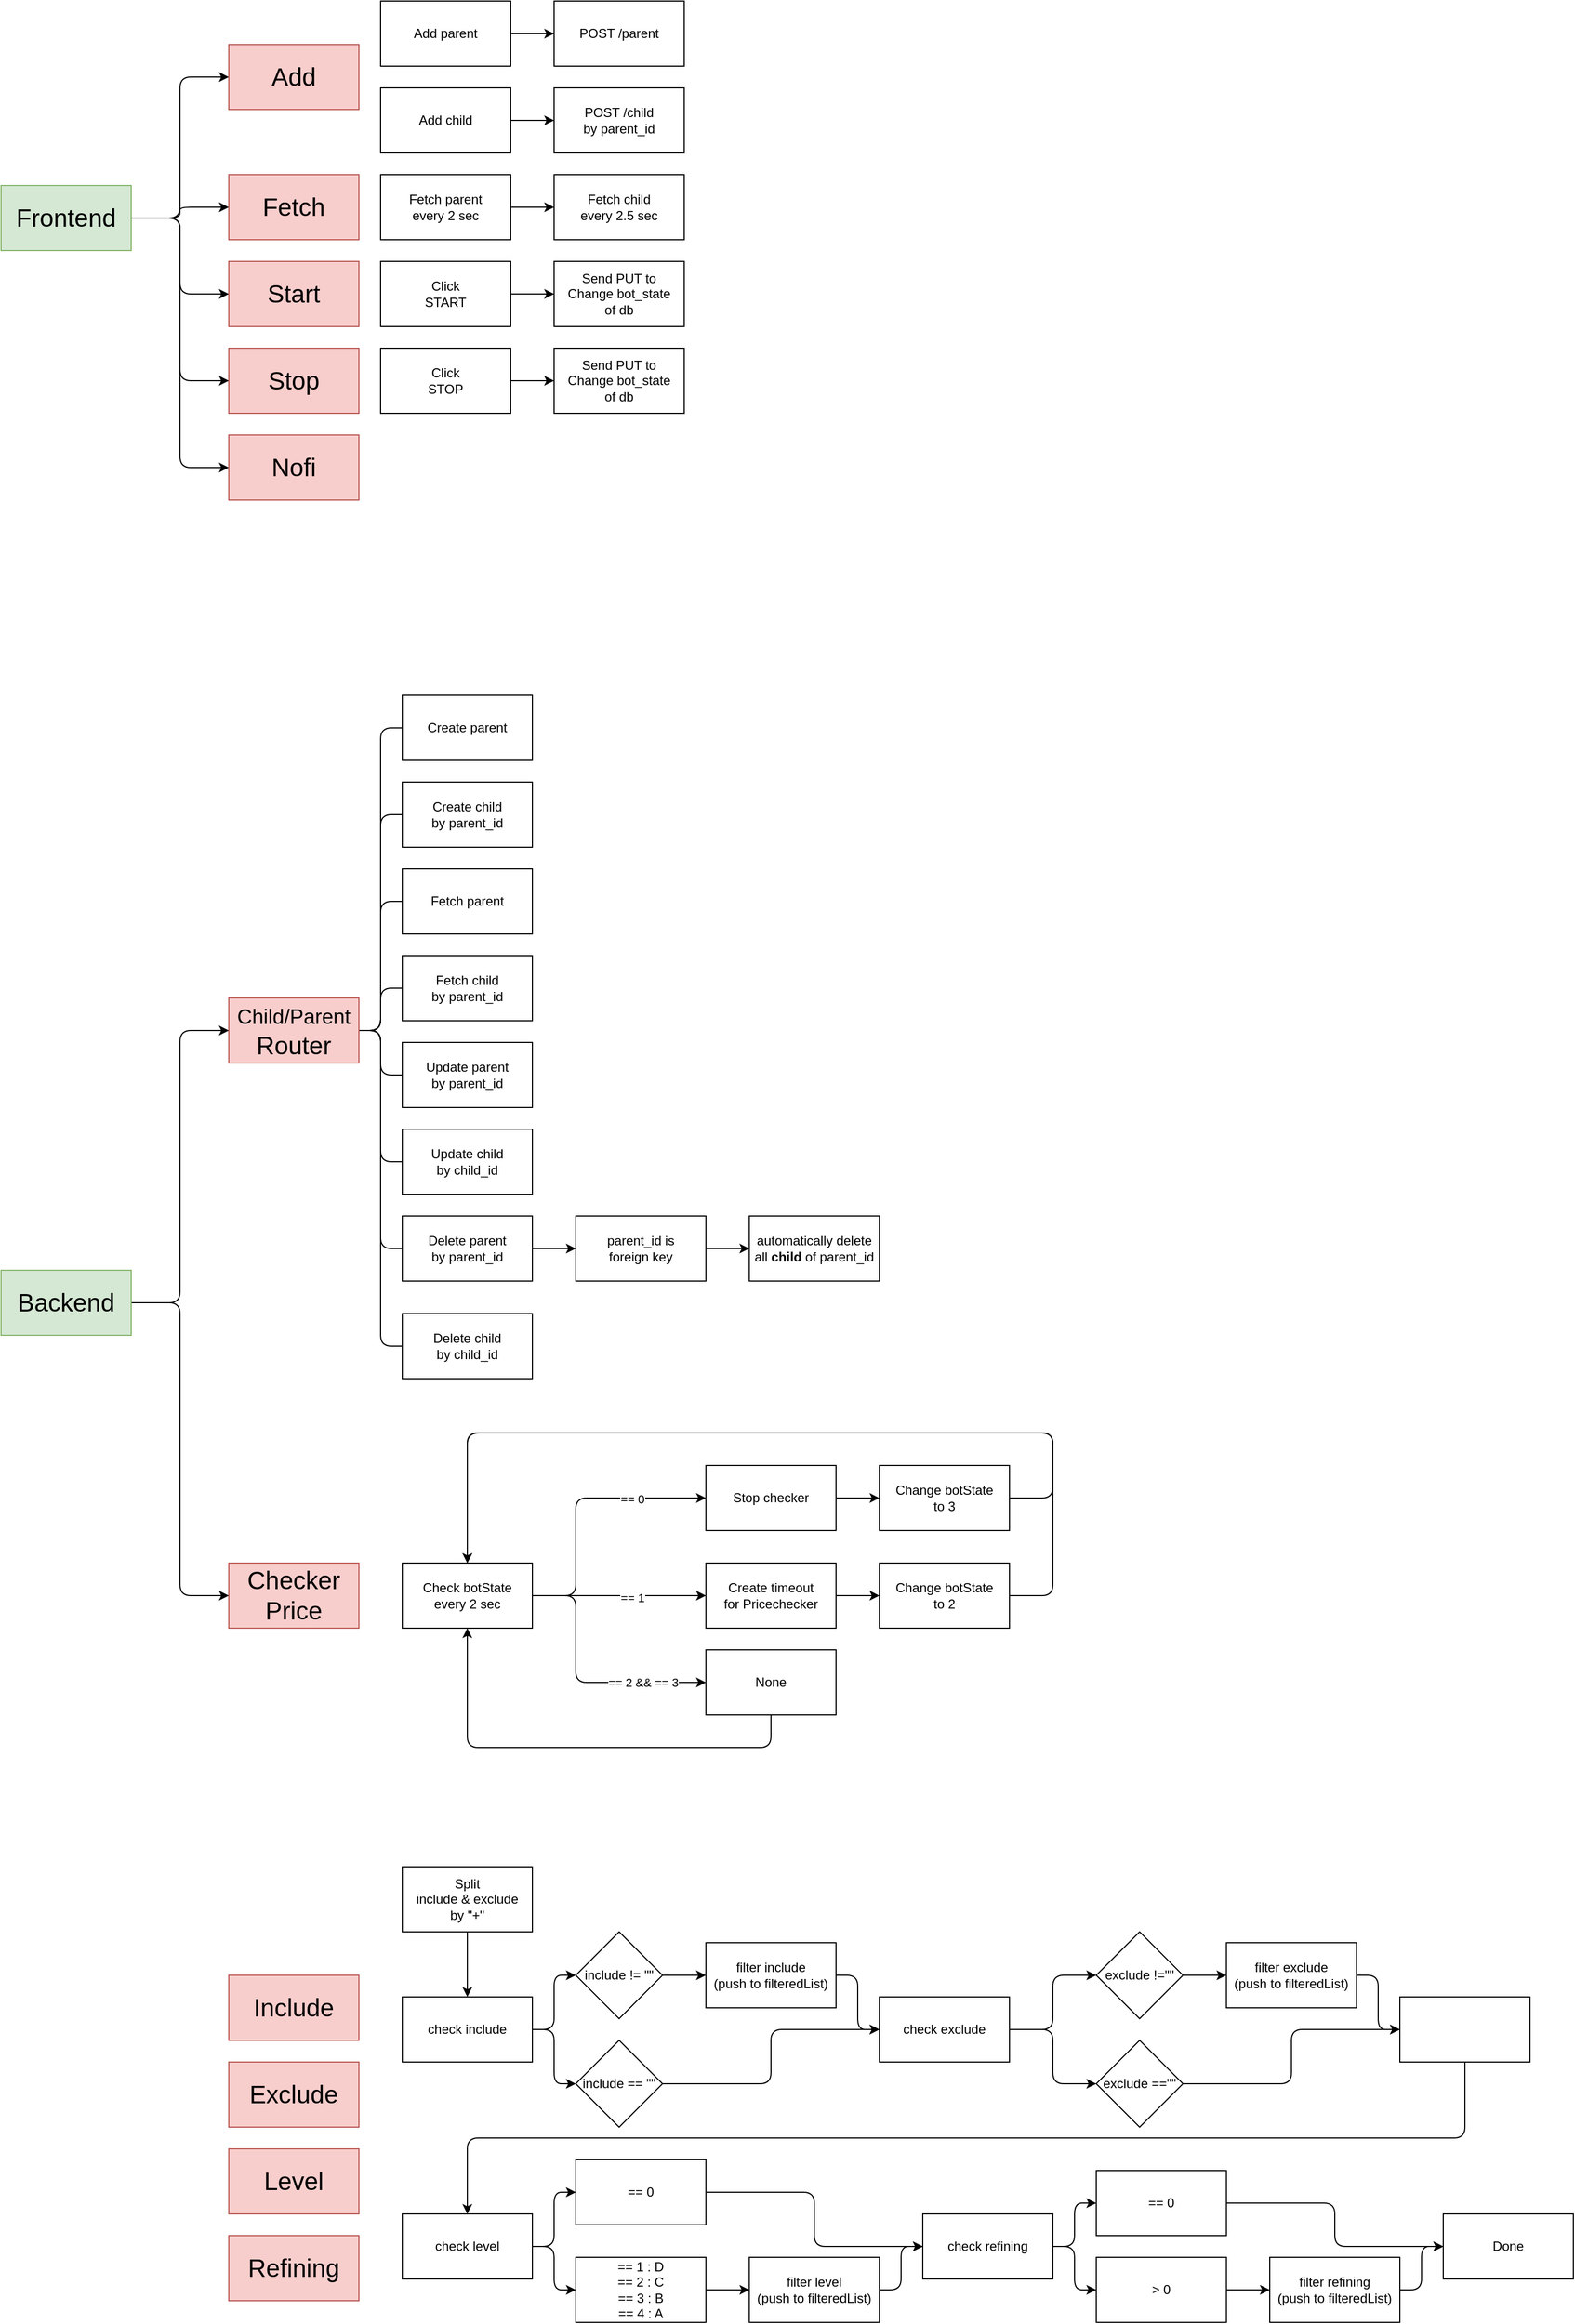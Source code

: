 <mxfile>
    <diagram id="gCZHwYNPTszSSE4XXJvn" name="Page-1">
        <mxGraphModel dx="1497" dy="626" grid="1" gridSize="10" guides="1" tooltips="1" connect="1" arrows="1" fold="1" page="1" pageScale="1" pageWidth="827" pageHeight="1169" math="0" shadow="0">
            <root>
                <mxCell id="0"/>
                <mxCell id="1" parent="0"/>
                <mxCell id="136" value="" style="edgeStyle=none;html=1;" parent="1" source="2" target="135" edge="1">
                    <mxGeometry relative="1" as="geometry"/>
                </mxCell>
                <mxCell id="2" value="Add child" style="rounded=0;whiteSpace=wrap;html=1;" parent="1" vertex="1">
                    <mxGeometry x="60" y="330" width="120" height="60" as="geometry"/>
                </mxCell>
                <mxCell id="11" value="Add" style="text;html=1;strokeColor=#b85450;fillColor=#f8cecc;align=center;verticalAlign=middle;whiteSpace=wrap;rounded=0;fontSize=23;" parent="1" vertex="1">
                    <mxGeometry x="-80" y="290" width="120" height="60" as="geometry"/>
                </mxCell>
                <mxCell id="23" value="Fetch" style="text;html=1;strokeColor=#b85450;fillColor=#f8cecc;align=center;verticalAlign=middle;whiteSpace=wrap;rounded=0;fontSize=23;" parent="1" vertex="1">
                    <mxGeometry x="-80" y="410" width="120" height="60" as="geometry"/>
                </mxCell>
                <mxCell id="26" style="edgeStyle=none;html=1;entryX=0;entryY=0.5;entryDx=0;entryDy=0;fontSize=12;" parent="1" source="24" target="25" edge="1">
                    <mxGeometry relative="1" as="geometry"/>
                </mxCell>
                <mxCell id="24" value="Click &lt;br&gt;START" style="rounded=0;whiteSpace=wrap;html=1;fontSize=12;" parent="1" vertex="1">
                    <mxGeometry x="60" y="490" width="120" height="60" as="geometry"/>
                </mxCell>
                <mxCell id="25" value="Send PUT to&lt;br style=&quot;border-color: var(--border-color);&quot;&gt;Change bot_state&lt;br&gt;of db" style="rounded=0;whiteSpace=wrap;html=1;fontSize=12;" parent="1" vertex="1">
                    <mxGeometry x="220" y="490" width="120" height="60" as="geometry"/>
                </mxCell>
                <mxCell id="46" value="" style="edgeStyle=orthogonalEdgeStyle;rounded=0;html=1;fontSize=12;" parent="1" source="32" target="45" edge="1">
                    <mxGeometry relative="1" as="geometry"/>
                </mxCell>
                <mxCell id="32" value="Click&lt;br&gt;STOP" style="rounded=0;whiteSpace=wrap;html=1;fontSize=12;" parent="1" vertex="1">
                    <mxGeometry x="60" y="570" width="120" height="60" as="geometry"/>
                </mxCell>
                <mxCell id="130" value="" style="edgeStyle=none;html=1;" parent="1" source="34" target="128" edge="1">
                    <mxGeometry relative="1" as="geometry"/>
                </mxCell>
                <mxCell id="34" value="Fetch parent&lt;br&gt;every 2 sec" style="rounded=0;whiteSpace=wrap;html=1;fontSize=12;" parent="1" vertex="1">
                    <mxGeometry x="60" y="410" width="120" height="60" as="geometry"/>
                </mxCell>
                <mxCell id="44" value="Start" style="text;html=1;strokeColor=#b85450;fillColor=#f8cecc;align=center;verticalAlign=middle;whiteSpace=wrap;rounded=0;fontSize=23;" parent="1" vertex="1">
                    <mxGeometry x="-80" y="490" width="120" height="60" as="geometry"/>
                </mxCell>
                <mxCell id="45" value="Send PUT to&lt;br&gt;Change bot_state&lt;br&gt;of db" style="rounded=0;whiteSpace=wrap;html=1;fontSize=12;" parent="1" vertex="1">
                    <mxGeometry x="220" y="570" width="120" height="60" as="geometry"/>
                </mxCell>
                <mxCell id="51" value="Stop" style="text;html=1;strokeColor=#b85450;fillColor=#f8cecc;align=center;verticalAlign=middle;whiteSpace=wrap;rounded=0;fontSize=23;" parent="1" vertex="1">
                    <mxGeometry x="-80" y="570" width="120" height="60" as="geometry"/>
                </mxCell>
                <mxCell id="75" style="edgeStyle=orthogonalEdgeStyle;html=1;exitX=1;exitY=0.5;exitDx=0;exitDy=0;entryX=0;entryY=0.5;entryDx=0;entryDy=0;endArrow=none;endFill=0;" parent="1" source="59" target="73" edge="1">
                    <mxGeometry relative="1" as="geometry"/>
                </mxCell>
                <mxCell id="76" style="edgeStyle=orthogonalEdgeStyle;html=1;exitX=1;exitY=0.5;exitDx=0;exitDy=0;entryX=0;entryY=0.5;entryDx=0;entryDy=0;endArrow=none;endFill=0;" parent="1" source="59" target="74" edge="1">
                    <mxGeometry relative="1" as="geometry"/>
                </mxCell>
                <mxCell id="80" style="edgeStyle=orthogonalEdgeStyle;html=1;exitX=1;exitY=0.5;exitDx=0;exitDy=0;entryX=0;entryY=0.5;entryDx=0;entryDy=0;endArrow=none;endFill=0;" parent="1" source="59" target="77" edge="1">
                    <mxGeometry relative="1" as="geometry"/>
                </mxCell>
                <mxCell id="81" style="edgeStyle=orthogonalEdgeStyle;html=1;exitX=1;exitY=0.5;exitDx=0;exitDy=0;entryX=0;entryY=0.5;entryDx=0;entryDy=0;endArrow=none;endFill=0;" parent="1" source="59" target="78" edge="1">
                    <mxGeometry relative="1" as="geometry"/>
                </mxCell>
                <mxCell id="148" style="edgeStyle=orthogonalEdgeStyle;html=1;exitX=1;exitY=0.5;exitDx=0;exitDy=0;entryX=0;entryY=0.5;entryDx=0;entryDy=0;endArrow=none;endFill=0;" parent="1" source="59" target="147" edge="1">
                    <mxGeometry relative="1" as="geometry"/>
                </mxCell>
                <mxCell id="150" style="edgeStyle=orthogonalEdgeStyle;html=1;exitX=1;exitY=0.5;exitDx=0;exitDy=0;entryX=0;entryY=0.5;entryDx=0;entryDy=0;endArrow=none;endFill=0;" parent="1" source="59" target="149" edge="1">
                    <mxGeometry relative="1" as="geometry"/>
                </mxCell>
                <mxCell id="153" style="edgeStyle=orthogonalEdgeStyle;html=1;exitX=1;exitY=0.5;exitDx=0;exitDy=0;entryX=0;entryY=0.5;entryDx=0;entryDy=0;endArrow=none;endFill=0;" parent="1" source="59" target="152" edge="1">
                    <mxGeometry relative="1" as="geometry"/>
                </mxCell>
                <mxCell id="154" style="edgeStyle=orthogonalEdgeStyle;html=1;exitX=1;exitY=0.5;exitDx=0;exitDy=0;entryX=0;entryY=0.5;entryDx=0;entryDy=0;endArrow=none;endFill=0;" parent="1" source="59" target="151" edge="1">
                    <mxGeometry relative="1" as="geometry"/>
                </mxCell>
                <mxCell id="59" value="&lt;font style=&quot;font-size: 19px;&quot;&gt;Child/Parent&lt;br&gt;&lt;/font&gt;Router" style="text;html=1;strokeColor=#b85450;fillColor=#f8cecc;align=center;verticalAlign=middle;whiteSpace=wrap;rounded=0;fontSize=23;" parent="1" vertex="1">
                    <mxGeometry x="-80" y="1169" width="120" height="60" as="geometry"/>
                </mxCell>
                <mxCell id="73" value="Update parent&lt;br&gt;by parent_id" style="rounded=0;whiteSpace=wrap;html=1;fontSize=12;" parent="1" vertex="1">
                    <mxGeometry x="80" y="1210" width="120" height="60" as="geometry"/>
                </mxCell>
                <mxCell id="74" value="Update child&lt;br&gt;by child_id" style="rounded=0;whiteSpace=wrap;html=1;fontSize=12;" parent="1" vertex="1">
                    <mxGeometry x="80" y="1290" width="120" height="60" as="geometry"/>
                </mxCell>
                <mxCell id="88" value="" style="edgeStyle=orthogonalEdgeStyle;html=1;endArrow=classic;endFill=1;" parent="1" source="77" target="87" edge="1">
                    <mxGeometry relative="1" as="geometry"/>
                </mxCell>
                <mxCell id="77" value="Delete parent&lt;br&gt;by parent_id" style="rounded=0;whiteSpace=wrap;html=1;fontSize=12;" parent="1" vertex="1">
                    <mxGeometry x="80" y="1370" width="120" height="60" as="geometry"/>
                </mxCell>
                <mxCell id="78" value="Delete child&lt;br&gt;by child_id" style="rounded=0;whiteSpace=wrap;html=1;fontSize=12;" parent="1" vertex="1">
                    <mxGeometry x="80" y="1460" width="120" height="60" as="geometry"/>
                </mxCell>
                <mxCell id="102" style="edgeStyle=orthogonalEdgeStyle;html=1;exitX=1;exitY=0.5;exitDx=0;exitDy=0;entryX=0;entryY=0.5;entryDx=0;entryDy=0;" parent="1" source="87" target="101" edge="1">
                    <mxGeometry relative="1" as="geometry"/>
                </mxCell>
                <mxCell id="87" value="parent_id is &lt;br&gt;foreign key" style="rounded=0;whiteSpace=wrap;html=1;fontSize=12;" parent="1" vertex="1">
                    <mxGeometry x="240" y="1370" width="120" height="60" as="geometry"/>
                </mxCell>
                <mxCell id="101" value="automatically delete&lt;br&gt;all &lt;b&gt;child &lt;/b&gt;of parent_id" style="rounded=0;whiteSpace=wrap;html=1;fontSize=12;" parent="1" vertex="1">
                    <mxGeometry x="400" y="1370" width="120" height="60" as="geometry"/>
                </mxCell>
                <mxCell id="103" value="Checker&lt;br&gt;Price" style="text;html=1;strokeColor=#b85450;fillColor=#f8cecc;align=center;verticalAlign=middle;whiteSpace=wrap;rounded=0;fontSize=23;" parent="1" vertex="1">
                    <mxGeometry x="-80" y="1690" width="120" height="60" as="geometry"/>
                </mxCell>
                <mxCell id="108" style="edgeStyle=orthogonalEdgeStyle;html=1;exitX=1;exitY=0.5;exitDx=0;exitDy=0;entryX=0;entryY=0.5;entryDx=0;entryDy=0;" parent="1" source="104" target="105" edge="1">
                    <mxGeometry relative="1" as="geometry">
                        <Array as="points">
                            <mxPoint x="240" y="1720"/>
                            <mxPoint x="240" y="1630"/>
                        </Array>
                    </mxGeometry>
                </mxCell>
                <mxCell id="112" value="== 0" style="edgeLabel;html=1;align=center;verticalAlign=middle;resizable=0;points=[];" parent="108" vertex="1" connectable="0">
                    <mxGeometry x="0.45" y="-1" relative="1" as="geometry">
                        <mxPoint as="offset"/>
                    </mxGeometry>
                </mxCell>
                <mxCell id="109" style="edgeStyle=orthogonalEdgeStyle;html=1;exitX=1;exitY=0.5;exitDx=0;exitDy=0;entryX=0;entryY=0.5;entryDx=0;entryDy=0;" parent="1" source="104" target="106" edge="1">
                    <mxGeometry relative="1" as="geometry">
                        <Array as="points">
                            <mxPoint x="270" y="1720"/>
                            <mxPoint x="270" y="1720"/>
                        </Array>
                    </mxGeometry>
                </mxCell>
                <mxCell id="111" value="== 1" style="edgeLabel;html=1;align=center;verticalAlign=middle;resizable=0;points=[];" parent="109" vertex="1" connectable="0">
                    <mxGeometry x="0.15" y="-2" relative="1" as="geometry">
                        <mxPoint as="offset"/>
                    </mxGeometry>
                </mxCell>
                <mxCell id="110" style="edgeStyle=orthogonalEdgeStyle;html=1;exitX=1;exitY=0.5;exitDx=0;exitDy=0;entryX=0;entryY=0.5;entryDx=0;entryDy=0;" parent="1" source="104" target="107" edge="1">
                    <mxGeometry relative="1" as="geometry">
                        <Array as="points">
                            <mxPoint x="240" y="1720"/>
                            <mxPoint x="240" y="1800"/>
                        </Array>
                    </mxGeometry>
                </mxCell>
                <mxCell id="114" value="== 2 &amp;amp;&amp;amp; == 3" style="edgeLabel;html=1;align=center;verticalAlign=middle;resizable=0;points=[];" parent="110" vertex="1" connectable="0">
                    <mxGeometry x="0.439" relative="1" as="geometry">
                        <mxPoint x="9" as="offset"/>
                    </mxGeometry>
                </mxCell>
                <mxCell id="104" value="Check botState&lt;br&gt;every 2 sec" style="rounded=0;whiteSpace=wrap;html=1;fontSize=12;" parent="1" vertex="1">
                    <mxGeometry x="80" y="1690" width="120" height="60" as="geometry"/>
                </mxCell>
                <mxCell id="228" style="edgeStyle=none;html=1;exitX=1;exitY=0.5;exitDx=0;exitDy=0;entryX=0;entryY=0.5;entryDx=0;entryDy=0;" edge="1" parent="1" source="105" target="227">
                    <mxGeometry relative="1" as="geometry"/>
                </mxCell>
                <mxCell id="105" value="Stop checker" style="rounded=0;whiteSpace=wrap;html=1;fontSize=12;" parent="1" vertex="1">
                    <mxGeometry x="360" y="1600" width="120" height="60" as="geometry"/>
                </mxCell>
                <mxCell id="117" style="edgeStyle=orthogonalEdgeStyle;html=1;exitX=1;exitY=0.5;exitDx=0;exitDy=0;entryX=0;entryY=0.5;entryDx=0;entryDy=0;" parent="1" source="106" target="116" edge="1">
                    <mxGeometry relative="1" as="geometry"/>
                </mxCell>
                <mxCell id="106" value="Create timeout&lt;br&gt;for Pricechecker" style="rounded=0;whiteSpace=wrap;html=1;fontSize=12;" parent="1" vertex="1">
                    <mxGeometry x="360" y="1690" width="120" height="60" as="geometry"/>
                </mxCell>
                <mxCell id="123" style="edgeStyle=elbowEdgeStyle;elbow=vertical;html=1;exitX=0.5;exitY=1;exitDx=0;exitDy=0;entryX=0.5;entryY=1;entryDx=0;entryDy=0;" parent="1" source="107" target="104" edge="1">
                    <mxGeometry relative="1" as="geometry">
                        <Array as="points">
                            <mxPoint x="280" y="1860"/>
                            <mxPoint x="280" y="1920"/>
                        </Array>
                    </mxGeometry>
                </mxCell>
                <mxCell id="107" value="None" style="rounded=0;whiteSpace=wrap;html=1;fontSize=12;" parent="1" vertex="1">
                    <mxGeometry x="360" y="1770" width="120" height="60" as="geometry"/>
                </mxCell>
                <mxCell id="230" style="edgeStyle=orthogonalEdgeStyle;html=1;exitX=1;exitY=0.5;exitDx=0;exitDy=0;entryX=0.5;entryY=0;entryDx=0;entryDy=0;" edge="1" parent="1" source="116" target="104">
                    <mxGeometry relative="1" as="geometry">
                        <Array as="points">
                            <mxPoint x="680" y="1720"/>
                            <mxPoint x="680" y="1570"/>
                            <mxPoint x="140" y="1570"/>
                        </Array>
                    </mxGeometry>
                </mxCell>
                <mxCell id="116" value="Change botState&lt;br&gt;to 2" style="rounded=0;whiteSpace=wrap;html=1;fontSize=12;" parent="1" vertex="1">
                    <mxGeometry x="520" y="1690" width="120" height="60" as="geometry"/>
                </mxCell>
                <mxCell id="128" value="Fetch child&lt;br&gt;every 2.5 sec" style="rounded=0;whiteSpace=wrap;html=1;fontSize=12;" parent="1" vertex="1">
                    <mxGeometry x="220" y="410" width="120" height="60" as="geometry"/>
                </mxCell>
                <mxCell id="133" value="" style="edgeStyle=none;html=1;" parent="1" source="131" target="132" edge="1">
                    <mxGeometry relative="1" as="geometry"/>
                </mxCell>
                <mxCell id="131" value="Add parent" style="rounded=0;whiteSpace=wrap;html=1;" parent="1" vertex="1">
                    <mxGeometry x="60" y="250" width="120" height="60" as="geometry"/>
                </mxCell>
                <mxCell id="132" value="POST /parent" style="rounded=0;whiteSpace=wrap;html=1;" parent="1" vertex="1">
                    <mxGeometry x="220" y="250" width="120" height="60" as="geometry"/>
                </mxCell>
                <mxCell id="135" value="POST /child&lt;br&gt;by parent_id" style="rounded=0;whiteSpace=wrap;html=1;" parent="1" vertex="1">
                    <mxGeometry x="220" y="330" width="120" height="60" as="geometry"/>
                </mxCell>
                <mxCell id="138" style="edgeStyle=orthogonalEdgeStyle;html=1;entryX=0;entryY=0.5;entryDx=0;entryDy=0;" parent="1" source="137" target="11" edge="1">
                    <mxGeometry relative="1" as="geometry"/>
                </mxCell>
                <mxCell id="139" style="edgeStyle=orthogonalEdgeStyle;html=1;exitX=1;exitY=0.5;exitDx=0;exitDy=0;entryX=0;entryY=0.5;entryDx=0;entryDy=0;" parent="1" source="137" target="23" edge="1">
                    <mxGeometry relative="1" as="geometry"/>
                </mxCell>
                <mxCell id="140" style="edgeStyle=orthogonalEdgeStyle;html=1;exitX=1;exitY=0.5;exitDx=0;exitDy=0;entryX=0;entryY=0.5;entryDx=0;entryDy=0;" parent="1" source="137" target="44" edge="1">
                    <mxGeometry relative="1" as="geometry"/>
                </mxCell>
                <mxCell id="141" style="edgeStyle=orthogonalEdgeStyle;html=1;exitX=1;exitY=0.5;exitDx=0;exitDy=0;entryX=0;entryY=0.5;entryDx=0;entryDy=0;" parent="1" source="137" target="51" edge="1">
                    <mxGeometry relative="1" as="geometry"/>
                </mxCell>
                <mxCell id="143" style="edgeStyle=orthogonalEdgeStyle;html=1;exitX=1;exitY=0.5;exitDx=0;exitDy=0;entryX=0;entryY=0.5;entryDx=0;entryDy=0;" parent="1" source="137" target="142" edge="1">
                    <mxGeometry relative="1" as="geometry"/>
                </mxCell>
                <mxCell id="137" value="Frontend" style="text;html=1;strokeColor=#82b366;fillColor=#d5e8d4;align=center;verticalAlign=middle;whiteSpace=wrap;rounded=0;fontSize=23;" parent="1" vertex="1">
                    <mxGeometry x="-290" y="420" width="120" height="60" as="geometry"/>
                </mxCell>
                <mxCell id="142" value="Nofi" style="text;html=1;strokeColor=#b85450;fillColor=#f8cecc;align=center;verticalAlign=middle;whiteSpace=wrap;rounded=0;fontSize=23;" parent="1" vertex="1">
                    <mxGeometry x="-80" y="650" width="120" height="60" as="geometry"/>
                </mxCell>
                <mxCell id="145" style="edgeStyle=orthogonalEdgeStyle;html=1;exitX=1;exitY=0.5;exitDx=0;exitDy=0;entryX=0;entryY=0.5;entryDx=0;entryDy=0;" parent="1" source="144" target="59" edge="1">
                    <mxGeometry relative="1" as="geometry"/>
                </mxCell>
                <mxCell id="146" style="edgeStyle=orthogonalEdgeStyle;html=1;exitX=1;exitY=0.5;exitDx=0;exitDy=0;entryX=0;entryY=0.5;entryDx=0;entryDy=0;" parent="1" source="144" target="103" edge="1">
                    <mxGeometry relative="1" as="geometry"/>
                </mxCell>
                <mxCell id="144" value="Backend" style="text;html=1;strokeColor=#82b366;fillColor=#d5e8d4;align=center;verticalAlign=middle;whiteSpace=wrap;rounded=0;fontSize=23;" parent="1" vertex="1">
                    <mxGeometry x="-290" y="1420" width="120" height="60" as="geometry"/>
                </mxCell>
                <mxCell id="147" value="Create child&lt;br&gt;by parent_id" style="rounded=0;whiteSpace=wrap;html=1;fontSize=12;" parent="1" vertex="1">
                    <mxGeometry x="80" y="970" width="120" height="60" as="geometry"/>
                </mxCell>
                <mxCell id="149" value="Create parent" style="rounded=0;whiteSpace=wrap;html=1;fontSize=12;" parent="1" vertex="1">
                    <mxGeometry x="80" y="890" width="120" height="60" as="geometry"/>
                </mxCell>
                <mxCell id="151" value="Fetch child&lt;br&gt;by parent_id" style="rounded=0;whiteSpace=wrap;html=1;fontSize=12;" parent="1" vertex="1">
                    <mxGeometry x="80" y="1130" width="120" height="60" as="geometry"/>
                </mxCell>
                <mxCell id="152" value="Fetch parent" style="rounded=0;whiteSpace=wrap;html=1;fontSize=12;" parent="1" vertex="1">
                    <mxGeometry x="80" y="1050" width="120" height="60" as="geometry"/>
                </mxCell>
                <mxCell id="156" value="Exclude" style="text;html=1;strokeColor=#b85450;fillColor=#f8cecc;align=center;verticalAlign=middle;whiteSpace=wrap;rounded=0;fontSize=23;" parent="1" vertex="1">
                    <mxGeometry x="-80" y="2150" width="120" height="60" as="geometry"/>
                </mxCell>
                <mxCell id="185" style="edgeStyle=orthogonalEdgeStyle;html=1;exitX=1;exitY=0.5;exitDx=0;exitDy=0;entryX=0;entryY=0.5;entryDx=0;entryDy=0;endArrow=classic;endFill=1;" parent="1" source="164" target="184" edge="1">
                    <mxGeometry relative="1" as="geometry"/>
                </mxCell>
                <mxCell id="164" value="include != &quot;&quot;" style="rhombus;whiteSpace=wrap;html=1;" parent="1" vertex="1">
                    <mxGeometry x="240" y="2030" width="80" height="80" as="geometry"/>
                </mxCell>
                <mxCell id="193" style="edgeStyle=orthogonalEdgeStyle;html=1;exitX=1;exitY=0.5;exitDx=0;exitDy=0;entryX=0;entryY=0.5;entryDx=0;entryDy=0;endArrow=classic;endFill=1;" parent="1" source="176" target="192" edge="1">
                    <mxGeometry relative="1" as="geometry"/>
                </mxCell>
                <mxCell id="176" value="exclude !=&quot;&quot;" style="rhombus;whiteSpace=wrap;html=1;" parent="1" vertex="1">
                    <mxGeometry x="720" y="2030" width="80" height="80" as="geometry"/>
                </mxCell>
                <mxCell id="187" style="edgeStyle=orthogonalEdgeStyle;html=1;exitX=1;exitY=0.5;exitDx=0;exitDy=0;entryX=0;entryY=0.5;entryDx=0;entryDy=0;endArrow=classic;endFill=1;" parent="1" source="179" target="186" edge="1">
                    <mxGeometry relative="1" as="geometry"/>
                </mxCell>
                <mxCell id="179" value="include == &quot;&quot;" style="rhombus;whiteSpace=wrap;html=1;" parent="1" vertex="1">
                    <mxGeometry x="240" y="2130" width="80" height="80" as="geometry"/>
                </mxCell>
                <mxCell id="182" style="edgeStyle=orthogonalEdgeStyle;html=1;exitX=1;exitY=0.5;exitDx=0;exitDy=0;entryX=0;entryY=0.5;entryDx=0;entryDy=0;endArrow=classic;endFill=1;" parent="1" source="181" target="164" edge="1">
                    <mxGeometry relative="1" as="geometry"/>
                </mxCell>
                <mxCell id="183" style="edgeStyle=orthogonalEdgeStyle;html=1;exitX=1;exitY=0.5;exitDx=0;exitDy=0;entryX=0;entryY=0.5;entryDx=0;entryDy=0;endArrow=classic;endFill=1;" parent="1" source="181" target="179" edge="1">
                    <mxGeometry relative="1" as="geometry"/>
                </mxCell>
                <mxCell id="181" value="check include" style="rounded=0;whiteSpace=wrap;html=1;fontSize=12;" parent="1" vertex="1">
                    <mxGeometry x="80" y="2090" width="120" height="60" as="geometry"/>
                </mxCell>
                <mxCell id="188" style="edgeStyle=orthogonalEdgeStyle;html=1;exitX=1;exitY=0.5;exitDx=0;exitDy=0;entryX=0;entryY=0.5;entryDx=0;entryDy=0;endArrow=classic;endFill=1;" parent="1" source="184" target="186" edge="1">
                    <mxGeometry relative="1" as="geometry"/>
                </mxCell>
                <mxCell id="184" value="filter include&lt;br&gt;(push to filteredList)" style="rounded=0;whiteSpace=wrap;html=1;fontSize=12;" parent="1" vertex="1">
                    <mxGeometry x="360" y="2040" width="120" height="60" as="geometry"/>
                </mxCell>
                <mxCell id="190" style="edgeStyle=orthogonalEdgeStyle;html=1;exitX=1;exitY=0.5;exitDx=0;exitDy=0;entryX=0;entryY=0.5;entryDx=0;entryDy=0;endArrow=classic;endFill=1;" parent="1" source="186" target="176" edge="1">
                    <mxGeometry relative="1" as="geometry"/>
                </mxCell>
                <mxCell id="191" style="edgeStyle=orthogonalEdgeStyle;html=1;exitX=1;exitY=0.5;exitDx=0;exitDy=0;entryX=0;entryY=0.5;entryDx=0;entryDy=0;endArrow=classic;endFill=1;" parent="1" source="186" target="189" edge="1">
                    <mxGeometry relative="1" as="geometry"/>
                </mxCell>
                <mxCell id="186" value="check exclude" style="rounded=0;whiteSpace=wrap;html=1;fontSize=12;" parent="1" vertex="1">
                    <mxGeometry x="520" y="2090" width="120" height="60" as="geometry"/>
                </mxCell>
                <mxCell id="196" style="edgeStyle=orthogonalEdgeStyle;html=1;exitX=1;exitY=0.5;exitDx=0;exitDy=0;entryX=0;entryY=0.5;entryDx=0;entryDy=0;endArrow=classic;endFill=1;" parent="1" source="189" target="194" edge="1">
                    <mxGeometry relative="1" as="geometry"/>
                </mxCell>
                <mxCell id="189" value="exclude ==&quot;&quot;" style="rhombus;whiteSpace=wrap;html=1;" parent="1" vertex="1">
                    <mxGeometry x="720" y="2130" width="80" height="80" as="geometry"/>
                </mxCell>
                <mxCell id="195" style="edgeStyle=orthogonalEdgeStyle;html=1;exitX=1;exitY=0.5;exitDx=0;exitDy=0;entryX=0;entryY=0.5;entryDx=0;entryDy=0;endArrow=classic;endFill=1;" parent="1" source="192" target="194" edge="1">
                    <mxGeometry relative="1" as="geometry"/>
                </mxCell>
                <mxCell id="192" value="filter exclude&lt;br&gt;(push to filteredList)" style="rounded=0;whiteSpace=wrap;html=1;fontSize=12;" parent="1" vertex="1">
                    <mxGeometry x="840" y="2040" width="120" height="60" as="geometry"/>
                </mxCell>
                <mxCell id="220" style="edgeStyle=orthogonalEdgeStyle;html=1;exitX=0.5;exitY=1;exitDx=0;exitDy=0;entryX=0.5;entryY=0;entryDx=0;entryDy=0;fontSize=18;" parent="1" source="194" target="210" edge="1">
                    <mxGeometry relative="1" as="geometry"/>
                </mxCell>
                <mxCell id="194" value="" style="rounded=0;whiteSpace=wrap;html=1;fontSize=12;" parent="1" vertex="1">
                    <mxGeometry x="1000" y="2090" width="120" height="60" as="geometry"/>
                </mxCell>
                <mxCell id="199" style="edgeStyle=orthogonalEdgeStyle;html=1;exitX=0.5;exitY=1;exitDx=0;exitDy=0;entryX=0.5;entryY=0;entryDx=0;entryDy=0;endArrow=classic;endFill=1;" parent="1" source="198" target="181" edge="1">
                    <mxGeometry relative="1" as="geometry"/>
                </mxCell>
                <mxCell id="198" value="Split&lt;br&gt;include &amp;amp; exclude&lt;br&gt;by &quot;+&quot;" style="rounded=0;whiteSpace=wrap;html=1;fontSize=12;" parent="1" vertex="1">
                    <mxGeometry x="80" y="1970" width="120" height="60" as="geometry"/>
                </mxCell>
                <mxCell id="200" value="Level" style="text;html=1;strokeColor=#b85450;fillColor=#f8cecc;align=center;verticalAlign=middle;whiteSpace=wrap;rounded=0;fontSize=23;" parent="1" vertex="1">
                    <mxGeometry x="-80" y="2230" width="120" height="60" as="geometry"/>
                </mxCell>
                <mxCell id="203" value="Refining" style="text;html=1;strokeColor=#b85450;fillColor=#f8cecc;align=center;verticalAlign=middle;whiteSpace=wrap;rounded=0;fontSize=23;" parent="1" vertex="1">
                    <mxGeometry x="-80" y="2310" width="120" height="60" as="geometry"/>
                </mxCell>
                <mxCell id="208" style="edgeStyle=orthogonalEdgeStyle;html=1;exitX=1;exitY=0.5;exitDx=0;exitDy=0;entryX=0;entryY=0.5;entryDx=0;entryDy=0;fontSize=18;" parent="1" source="205" target="206" edge="1">
                    <mxGeometry relative="1" as="geometry"/>
                </mxCell>
                <mxCell id="209" style="edgeStyle=orthogonalEdgeStyle;html=1;exitX=1;exitY=0.5;exitDx=0;exitDy=0;entryX=0;entryY=0.5;entryDx=0;entryDy=0;fontSize=18;" parent="1" source="205" target="207" edge="1">
                    <mxGeometry relative="1" as="geometry"/>
                </mxCell>
                <mxCell id="205" value="check refining" style="rounded=0;whiteSpace=wrap;html=1;fontSize=12;" parent="1" vertex="1">
                    <mxGeometry x="560" y="2290" width="120" height="60" as="geometry"/>
                </mxCell>
                <mxCell id="224" style="edgeStyle=orthogonalEdgeStyle;html=1;exitX=1;exitY=0.5;exitDx=0;exitDy=0;entryX=0;entryY=0.5;entryDx=0;entryDy=0;fontSize=18;" parent="1" source="206" target="223" edge="1">
                    <mxGeometry relative="1" as="geometry"/>
                </mxCell>
                <mxCell id="206" value="== 0" style="rounded=0;whiteSpace=wrap;html=1;fontSize=12;" parent="1" vertex="1">
                    <mxGeometry x="720" y="2250" width="120" height="60" as="geometry"/>
                </mxCell>
                <mxCell id="222" style="edgeStyle=orthogonalEdgeStyle;html=1;exitX=1;exitY=0.5;exitDx=0;exitDy=0;entryX=0;entryY=0.5;entryDx=0;entryDy=0;fontSize=18;" parent="1" source="207" target="221" edge="1">
                    <mxGeometry relative="1" as="geometry"/>
                </mxCell>
                <mxCell id="207" value="&amp;gt; 0" style="rounded=0;whiteSpace=wrap;html=1;fontSize=12;" parent="1" vertex="1">
                    <mxGeometry x="720" y="2330" width="120" height="60" as="geometry"/>
                </mxCell>
                <mxCell id="213" style="edgeStyle=orthogonalEdgeStyle;html=1;exitX=1;exitY=0.5;exitDx=0;exitDy=0;entryX=0;entryY=0.5;entryDx=0;entryDy=0;fontSize=18;" parent="1" source="210" target="212" edge="1">
                    <mxGeometry relative="1" as="geometry"/>
                </mxCell>
                <mxCell id="215" style="edgeStyle=orthogonalEdgeStyle;html=1;exitX=1;exitY=0.5;exitDx=0;exitDy=0;entryX=0;entryY=0.5;entryDx=0;entryDy=0;fontSize=18;" parent="1" source="210" target="214" edge="1">
                    <mxGeometry relative="1" as="geometry"/>
                </mxCell>
                <mxCell id="210" value="check level" style="rounded=0;whiteSpace=wrap;html=1;fontSize=12;" parent="1" vertex="1">
                    <mxGeometry x="80" y="2290" width="120" height="60" as="geometry"/>
                </mxCell>
                <mxCell id="219" style="edgeStyle=orthogonalEdgeStyle;html=1;exitX=1;exitY=0.5;exitDx=0;exitDy=0;entryX=0;entryY=0.5;entryDx=0;entryDy=0;fontSize=18;" parent="1" source="212" target="205" edge="1">
                    <mxGeometry relative="1" as="geometry"/>
                </mxCell>
                <mxCell id="212" value="== 0" style="rounded=0;whiteSpace=wrap;html=1;fontSize=12;" parent="1" vertex="1">
                    <mxGeometry x="240" y="2240" width="120" height="60" as="geometry"/>
                </mxCell>
                <mxCell id="218" style="edgeStyle=orthogonalEdgeStyle;html=1;exitX=1;exitY=0.5;exitDx=0;exitDy=0;entryX=0;entryY=0.5;entryDx=0;entryDy=0;fontSize=18;" parent="1" source="214" target="216" edge="1">
                    <mxGeometry relative="1" as="geometry"/>
                </mxCell>
                <mxCell id="214" value="== 1 : D&lt;br&gt;== 2 : C&lt;br&gt;== 3 : B&lt;br&gt;== 4 : A" style="rounded=0;whiteSpace=wrap;html=1;fontSize=12;" parent="1" vertex="1">
                    <mxGeometry x="240" y="2330" width="120" height="60" as="geometry"/>
                </mxCell>
                <mxCell id="217" style="edgeStyle=orthogonalEdgeStyle;html=1;exitX=1;exitY=0.5;exitDx=0;exitDy=0;entryX=0;entryY=0.5;entryDx=0;entryDy=0;fontSize=18;" parent="1" source="216" target="205" edge="1">
                    <mxGeometry relative="1" as="geometry"/>
                </mxCell>
                <mxCell id="216" value="filter level&lt;br&gt;(push to filteredList)" style="rounded=0;whiteSpace=wrap;html=1;fontSize=12;" parent="1" vertex="1">
                    <mxGeometry x="400" y="2330" width="120" height="60" as="geometry"/>
                </mxCell>
                <mxCell id="225" style="edgeStyle=orthogonalEdgeStyle;html=1;exitX=1;exitY=0.5;exitDx=0;exitDy=0;entryX=0;entryY=0.5;entryDx=0;entryDy=0;fontSize=18;" parent="1" source="221" target="223" edge="1">
                    <mxGeometry relative="1" as="geometry"/>
                </mxCell>
                <mxCell id="221" value="filter refining&lt;br style=&quot;border-color: var(--border-color);&quot;&gt;(push to filteredList)" style="rounded=0;whiteSpace=wrap;html=1;fontSize=12;" parent="1" vertex="1">
                    <mxGeometry x="880" y="2330" width="120" height="60" as="geometry"/>
                </mxCell>
                <mxCell id="223" value="Done" style="rounded=0;whiteSpace=wrap;html=1;fontSize=12;" parent="1" vertex="1">
                    <mxGeometry x="1040" y="2290" width="120" height="60" as="geometry"/>
                </mxCell>
                <mxCell id="226" value="Include" style="text;html=1;strokeColor=#b85450;fillColor=#f8cecc;align=center;verticalAlign=middle;whiteSpace=wrap;rounded=0;fontSize=23;" parent="1" vertex="1">
                    <mxGeometry x="-80" y="2070" width="120" height="60" as="geometry"/>
                </mxCell>
                <mxCell id="231" style="edgeStyle=orthogonalEdgeStyle;html=1;exitX=1;exitY=0.5;exitDx=0;exitDy=0;entryX=0.5;entryY=0;entryDx=0;entryDy=0;" edge="1" parent="1" source="227" target="104">
                    <mxGeometry relative="1" as="geometry">
                        <Array as="points">
                            <mxPoint x="680" y="1630"/>
                            <mxPoint x="680" y="1570"/>
                            <mxPoint x="140" y="1570"/>
                        </Array>
                    </mxGeometry>
                </mxCell>
                <mxCell id="227" value="Change botState&lt;br&gt;to 3" style="rounded=0;whiteSpace=wrap;html=1;fontSize=12;" vertex="1" parent="1">
                    <mxGeometry x="520" y="1600" width="120" height="60" as="geometry"/>
                </mxCell>
            </root>
        </mxGraphModel>
    </diagram>
</mxfile>